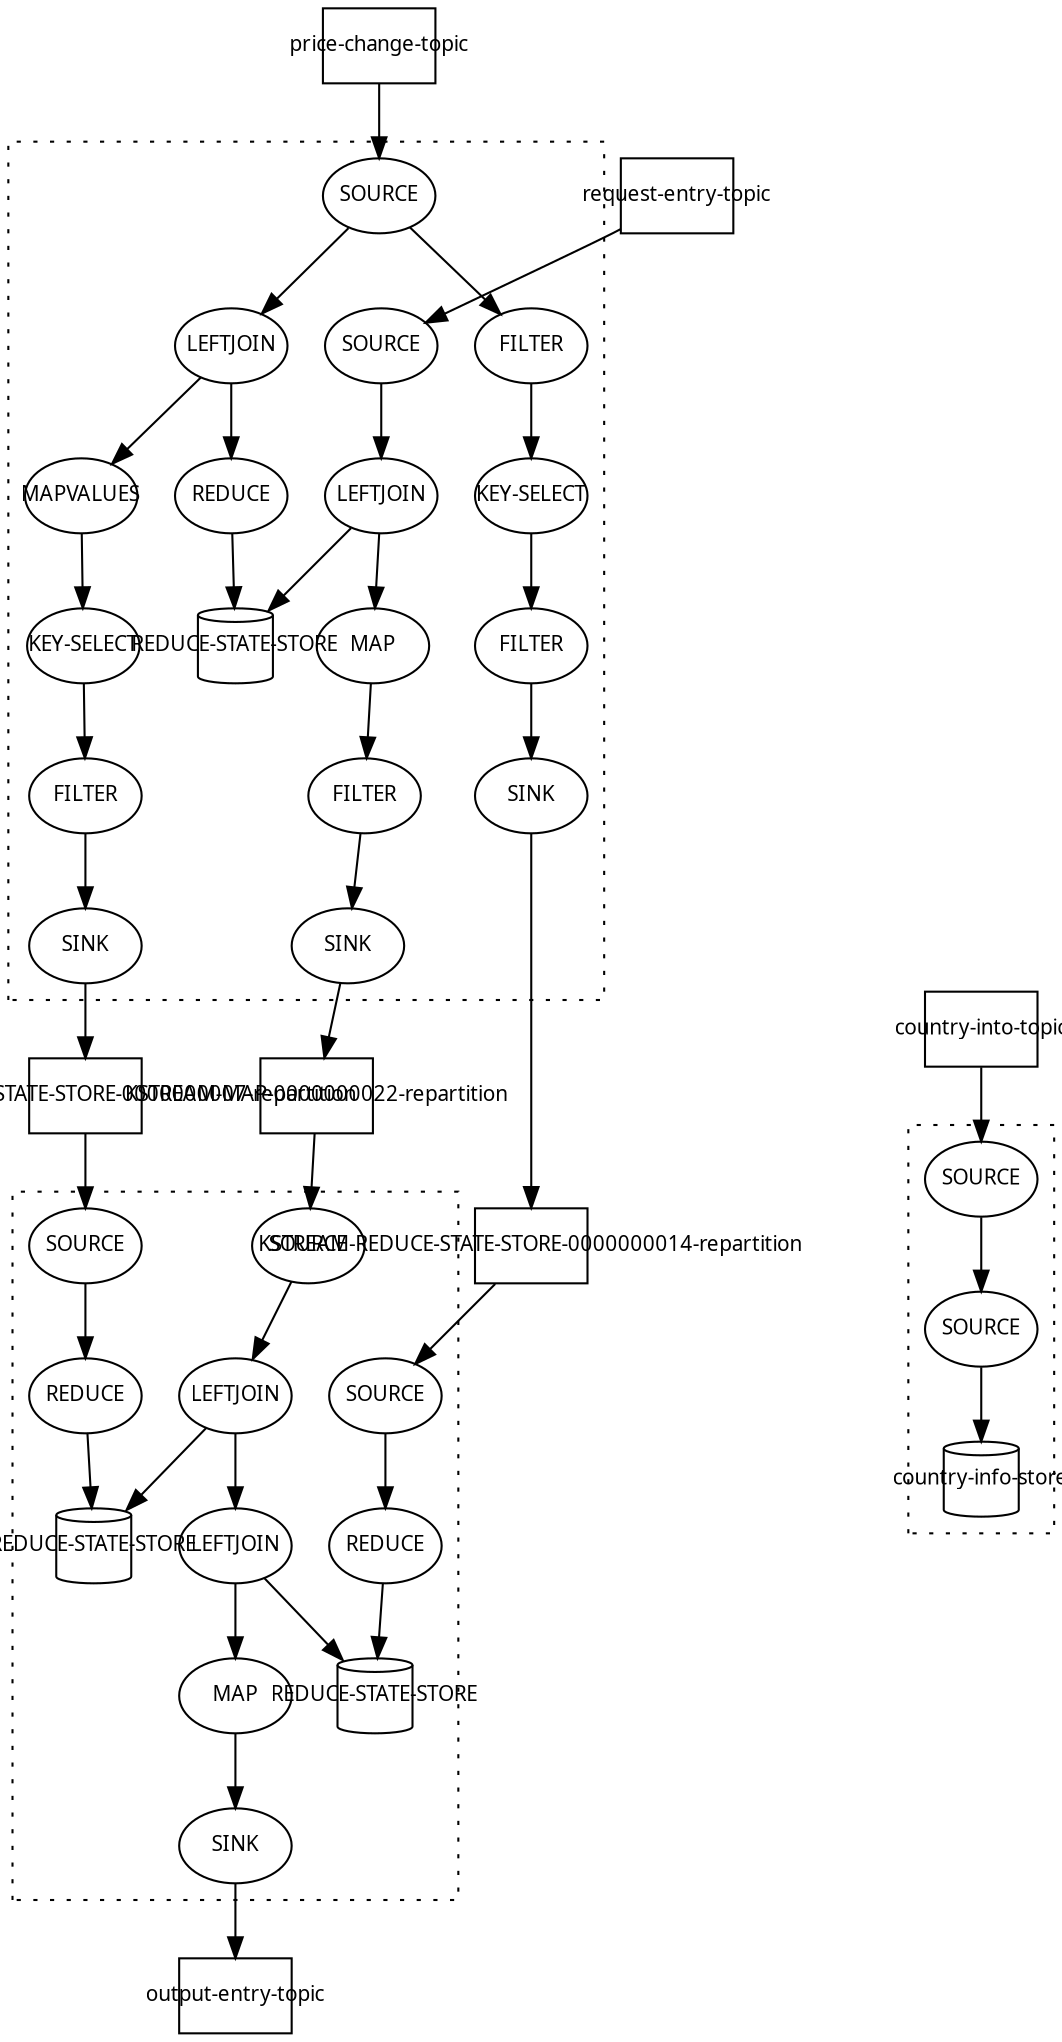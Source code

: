 digraph g_complex_topo_2 {
  pack="true"
  packmode="clust"
  graph [fontname = "sans-serif", fontsize=10];
  node [fontname = "sans-serif", fontsize=10];
  edge [fontname = "sans-serif", fontsize=10];
  KSTREAM_MAP_0000000022_repartition [shape=box, fixedsize=true, label="KSTREAM-MAP-0000000022-repartition", xlabel=""];
  KSTREAM_REDUCE_STATE_STORE_0000000007_repartition [shape=box, fixedsize=true, label="KSTREAM-REDUCE-STATE-STORE-0000000007-repartition", xlabel=""];
  KSTREAM_REDUCE_STATE_STORE_0000000014_repartition [shape=box, fixedsize=true, label="KSTREAM-REDUCE-STATE-STORE-0000000014-repartition", xlabel=""];
  country_into_topic [shape=box, fixedsize=true, label="country-into-topic", xlabel=""];
  output_entry_topic [shape=box, fixedsize=true, label="output-entry-topic", xlabel=""];
  price_change_topic [shape=box, fixedsize=true, label="price-change-topic", xlabel=""];
  request_entry_topic [shape=box, fixedsize=true, label="request-entry-topic", xlabel=""];
  KSTREAM_MAP_0000000022_repartition -> KSTREAM_SOURCE_0000000025;
  KSTREAM_REDUCE_STATE_STORE_0000000007_repartition -> KSTREAM_SOURCE_0000000011;
  KSTREAM_REDUCE_STATE_STORE_0000000014_repartition -> KSTREAM_SOURCE_0000000018;
  KSTREAM_SINK_0000000009 -> KSTREAM_REDUCE_STATE_STORE_0000000007_repartition;
  KSTREAM_SINK_0000000016 -> KSTREAM_REDUCE_STATE_STORE_0000000014_repartition;
  KSTREAM_SINK_0000000023 -> KSTREAM_MAP_0000000022_repartition;
  KSTREAM_SINK_0000000029 -> output_entry_topic;
  country_into_topic -> KSTREAM_SOURCE_0000000002;
  price_change_topic -> KSTREAM_SOURCE_0000000001;
  request_entry_topic -> KSTREAM_SOURCE_0000000000;
  subgraph cluster_0 {
    style=dotted;
    KSTREAM_FILTER_0000000010 -> KSTREAM_SINK_0000000009;
    KSTREAM_FILTER_0000000012 -> KSTREAM_KEY_SELECT_0000000013;
    KSTREAM_FILTER_0000000017 -> KSTREAM_SINK_0000000016;
    KSTREAM_FILTER_0000000024 -> KSTREAM_SINK_0000000023;
    KSTREAM_KEY_SELECT_0000000006 -> KSTREAM_FILTER_0000000010;
    KSTREAM_KEY_SELECT_0000000013 -> KSTREAM_FILTER_0000000017;
    KSTREAM_LEFTJOIN_0000000004 -> KSTREAM_MAPVALUES_0000000005;
    KSTREAM_LEFTJOIN_0000000004 -> KSTREAM_REDUCE_0000000020;
    KSTREAM_LEFTJOIN_0000000021 -> KSTREAM_MAP_0000000022;
    KSTREAM_MAP_0000000022 -> KSTREAM_FILTER_0000000024;
    KSTREAM_MAPVALUES_0000000005 -> KSTREAM_KEY_SELECT_0000000006;
    KSTREAM_SOURCE_0000000000 -> KSTREAM_LEFTJOIN_0000000021;
    KSTREAM_SOURCE_0000000001 -> KSTREAM_FILTER_0000000012;
    KSTREAM_SOURCE_0000000001 -> KSTREAM_LEFTJOIN_0000000004;
    KSTREAM_SOURCE_0000000000 [shape=ellipse, fixedsize=true, label="SOURCE", xlabel=""];
    KSTREAM_SOURCE_0000000001 [shape=ellipse, fixedsize=true, label="SOURCE", xlabel=""];
    KSTREAM_FILTER_0000000010 [shape=ellipse, fixedsize=true, label="FILTER", xlabel=""];
    KSTREAM_FILTER_0000000012 [shape=ellipse, fixedsize=true, label="FILTER", xlabel=""];
    KSTREAM_FILTER_0000000017 [shape=ellipse, fixedsize=true, label="FILTER", xlabel=""];
    KSTREAM_FILTER_0000000024 [shape=ellipse, fixedsize=true, label="FILTER", xlabel=""];
    KSTREAM_KEY_SELECT_0000000006 [shape=ellipse, fixedsize=true, label="KEY-SELECT", xlabel=""];
    KSTREAM_KEY_SELECT_0000000013 [shape=ellipse, fixedsize=true, label="KEY-SELECT", xlabel=""];
    KSTREAM_LEFTJOIN_0000000004 [shape=ellipse, fixedsize=true, label="LEFTJOIN", xlabel=""];
    KSTREAM_LEFTJOIN_0000000021 [shape=ellipse, fixedsize=true, label="LEFTJOIN", xlabel=""];
    KSTREAM_MAP_0000000022 [shape=ellipse, fixedsize=true, label="MAP", xlabel=""];
    KSTREAM_MAPVALUES_0000000005 [shape=ellipse, fixedsize=true, label="MAPVALUES", xlabel=""];
    KSTREAM_REDUCE_0000000020 [shape=ellipse, fixedsize=true, label="REDUCE", xlabel=""];
    KSTREAM_SINK_0000000009 [shape=ellipse, fixedsize=true, label="SINK", xlabel=""];
    KSTREAM_SINK_0000000016 [shape=ellipse, fixedsize=true, label="SINK", xlabel=""];
    KSTREAM_SINK_0000000023 [shape=ellipse, fixedsize=true, label="SINK", xlabel=""];
    KSTREAM_REDUCE_STATE_STORE_0000000019 [shape=cylinder, fixedsize=true, width=0.5, label="REDUCE-STATE-STORE", xlabel=""];
    KSTREAM_LEFTJOIN_0000000021 -> KSTREAM_REDUCE_STATE_STORE_0000000019;
    KSTREAM_REDUCE_0000000020 -> KSTREAM_REDUCE_STATE_STORE_0000000019;
  }
  subgraph cluster_1 {
    style=dotted;
    KSTREAM_SOURCE_0000000002 -> KTABLE_SOURCE_0000000003;
    KSTREAM_SOURCE_0000000002 [shape=ellipse, fixedsize=true, label="SOURCE", xlabel=""];
    KTABLE_SOURCE_0000000003 [shape=ellipse, fixedsize=true, label="SOURCE", xlabel=""];
    country_info_store [shape=cylinder, fixedsize=true, width=0.5, label="country-info-store", xlabel=""];
    KTABLE_SOURCE_0000000003 -> country_info_store;
  }
  subgraph cluster_2 {
    style=dotted;
    KSTREAM_LEFTJOIN_0000000026 -> KSTREAM_LEFTJOIN_0000000027;
    KSTREAM_LEFTJOIN_0000000027 -> KSTREAM_MAP_0000000028;
    KSTREAM_MAP_0000000028 -> KSTREAM_SINK_0000000029;
    KSTREAM_SOURCE_0000000011 -> KSTREAM_REDUCE_0000000008;
    KSTREAM_SOURCE_0000000018 -> KSTREAM_REDUCE_0000000015;
    KSTREAM_SOURCE_0000000025 -> KSTREAM_LEFTJOIN_0000000026;
    KSTREAM_SOURCE_0000000011 [shape=ellipse, fixedsize=true, label="SOURCE", xlabel=""];
    KSTREAM_SOURCE_0000000018 [shape=ellipse, fixedsize=true, label="SOURCE", xlabel=""];
    KSTREAM_SOURCE_0000000025 [shape=ellipse, fixedsize=true, label="SOURCE", xlabel=""];
    KSTREAM_LEFTJOIN_0000000026 [shape=ellipse, fixedsize=true, label="LEFTJOIN", xlabel=""];
    KSTREAM_LEFTJOIN_0000000027 [shape=ellipse, fixedsize=true, label="LEFTJOIN", xlabel=""];
    KSTREAM_MAP_0000000028 [shape=ellipse, fixedsize=true, label="MAP", xlabel=""];
    KSTREAM_REDUCE_0000000008 [shape=ellipse, fixedsize=true, label="REDUCE", xlabel=""];
    KSTREAM_REDUCE_0000000015 [shape=ellipse, fixedsize=true, label="REDUCE", xlabel=""];
    KSTREAM_SINK_0000000029 [shape=ellipse, fixedsize=true, label="SINK", xlabel=""];
    KSTREAM_REDUCE_STATE_STORE_0000000007 [shape=cylinder, fixedsize=true, width=0.5, label="REDUCE-STATE-STORE", xlabel=""];
    KSTREAM_REDUCE_STATE_STORE_0000000014 [shape=cylinder, fixedsize=true, width=0.5, label="REDUCE-STATE-STORE", xlabel=""];
    KSTREAM_LEFTJOIN_0000000026 -> KSTREAM_REDUCE_STATE_STORE_0000000007;
    KSTREAM_LEFTJOIN_0000000027 -> KSTREAM_REDUCE_STATE_STORE_0000000014;
    KSTREAM_REDUCE_0000000008 -> KSTREAM_REDUCE_STATE_STORE_0000000007;
    KSTREAM_REDUCE_0000000015 -> KSTREAM_REDUCE_STATE_STORE_0000000014;
  }
}